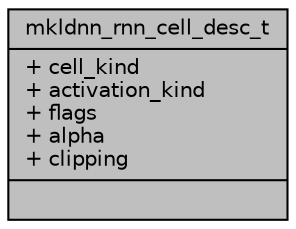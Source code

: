 digraph "mkldnn_rnn_cell_desc_t"
{
  edge [fontname="Helvetica",fontsize="10",labelfontname="Helvetica",labelfontsize="10"];
  node [fontname="Helvetica",fontsize="10",shape=record];
  Node1 [label="{mkldnn_rnn_cell_desc_t\n|+ cell_kind\l+ activation_kind\l+ flags\l+ alpha\l+ clipping\l|}",height=0.2,width=0.4,color="black", fillcolor="grey75", style="filled", fontcolor="black"];
}
